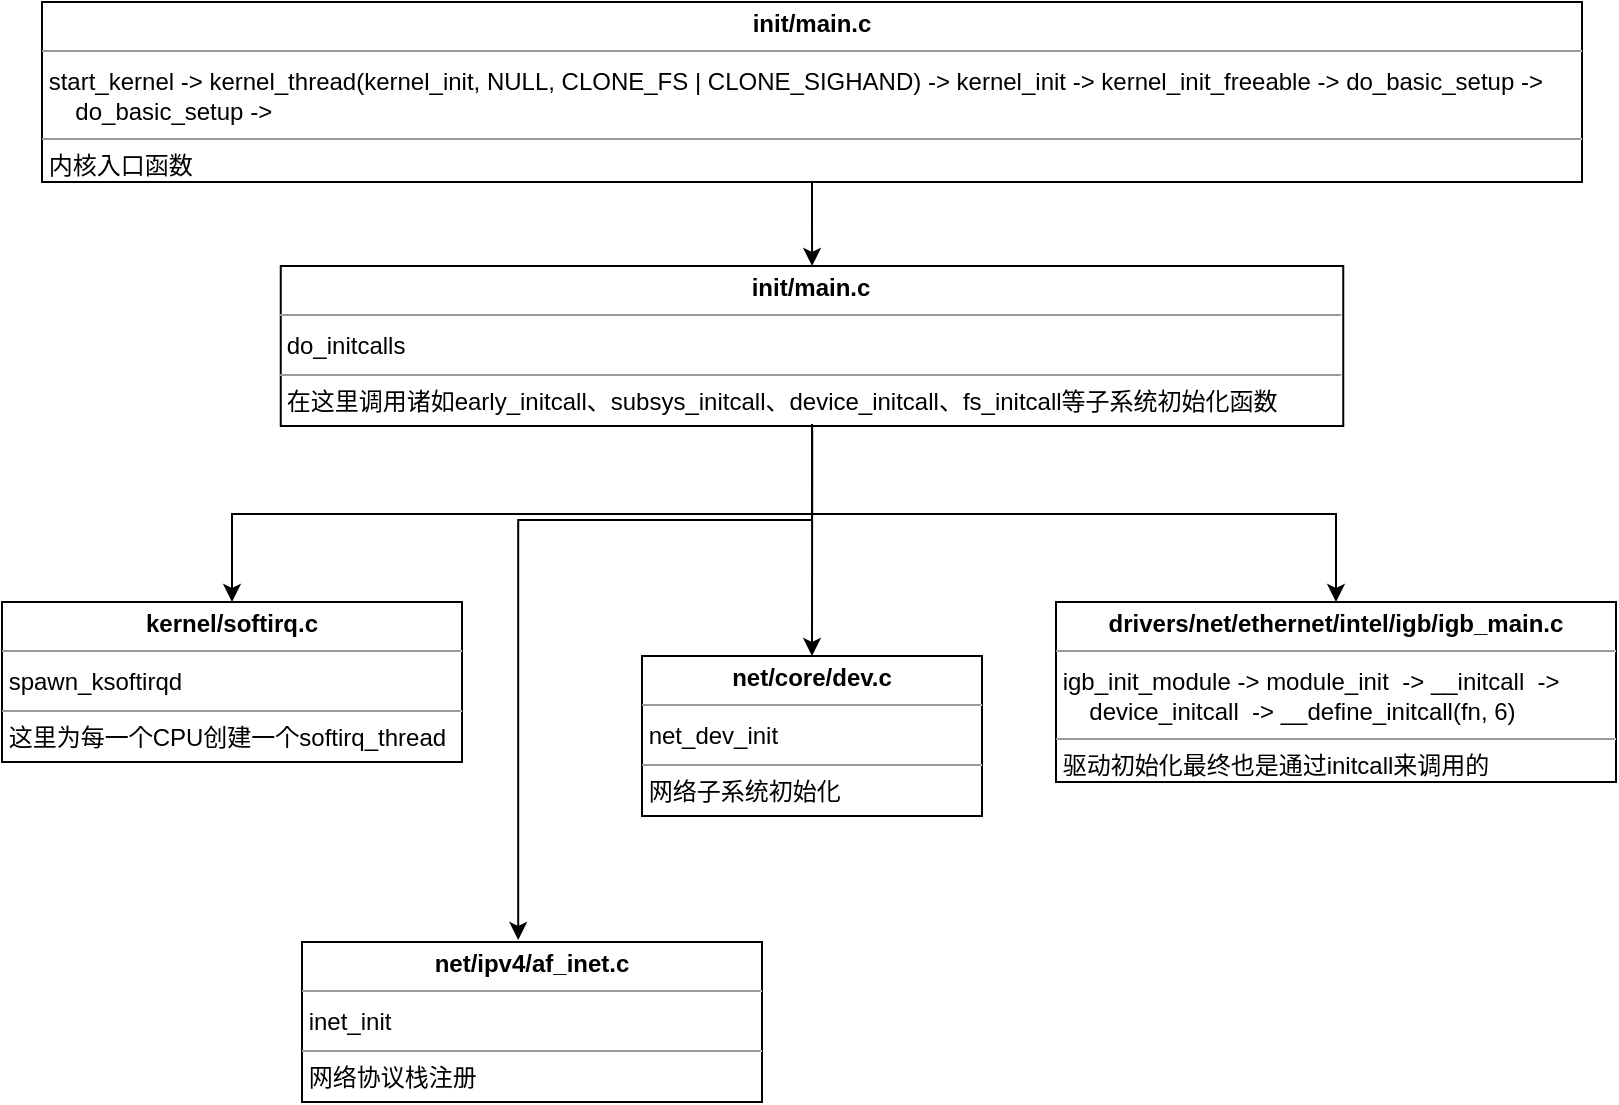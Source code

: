 <mxfile version="12.9.3" type="device"><diagram id="jWXQ-dwoZOgEoKVAJSJN" name="第 1 页"><mxGraphModel dx="1422" dy="822" grid="1" gridSize="10" guides="1" tooltips="1" connect="1" arrows="1" fold="1" page="1" pageScale="1" pageWidth="827" pageHeight="1169" math="0" shadow="0"><root><mxCell id="0"/><mxCell id="1" parent="0"/><mxCell id="5SKxvmIn0z1JxpYVMTVh-12" value="&lt;p style=&quot;margin: 0px ; margin-top: 4px ; text-align: center&quot;&gt;&lt;span style=&quot;font-weight: 700&quot;&gt;init/main.c&lt;/span&gt;&lt;br&gt;&lt;/p&gt;&lt;hr size=&quot;1&quot;&gt;&lt;div style=&quot;height: 2px&quot;&gt;&lt;/div&gt;&amp;nbsp;start_kernel -&amp;gt;&amp;nbsp;kernel_thread(kernel_init, NULL, CLONE_FS | CLONE_SIGHAND) -&amp;gt;&amp;nbsp;kernel_init -&amp;gt;&amp;nbsp;kernel_init_freeable -&amp;gt;&amp;nbsp;do_basic_setup -&amp;gt;&lt;br&gt;&amp;nbsp; &amp;nbsp; &amp;nbsp;do_basic_setup -&amp;gt;&lt;br&gt;&lt;hr size=&quot;1&quot;&gt;&lt;div style=&quot;height: 2px&quot;&gt;&amp;nbsp;内核入口函数&lt;/div&gt;" style="verticalAlign=top;align=left;overflow=fill;fontSize=12;fontFamily=Helvetica;html=1;" vertex="1" parent="1"><mxGeometry x="30" y="30" width="770" height="90" as="geometry"/></mxCell><mxCell id="5SKxvmIn0z1JxpYVMTVh-14" style="edgeStyle=orthogonalEdgeStyle;rounded=0;orthogonalLoop=1;jettySize=auto;html=1;exitX=0.5;exitY=1;exitDx=0;exitDy=0;" edge="1" parent="1" source="5SKxvmIn0z1JxpYVMTVh-12" target="5SKxvmIn0z1JxpYVMTVh-12"><mxGeometry relative="1" as="geometry"/></mxCell><mxCell id="5SKxvmIn0z1JxpYVMTVh-22" value="" style="edgeStyle=orthogonalEdgeStyle;rounded=0;orthogonalLoop=1;jettySize=auto;html=1;" edge="1" parent="1" source="5SKxvmIn0z1JxpYVMTVh-12" target="5SKxvmIn0z1JxpYVMTVh-19"><mxGeometry relative="1" as="geometry"><mxPoint x="415" y="136" as="sourcePoint"/></mxGeometry></mxCell><mxCell id="5SKxvmIn0z1JxpYVMTVh-28" value="" style="edgeStyle=orthogonalEdgeStyle;rounded=0;orthogonalLoop=1;jettySize=auto;html=1;entryX=0.5;entryY=0;entryDx=0;entryDy=0;" edge="1" parent="1" source="5SKxvmIn0z1JxpYVMTVh-19" target="5SKxvmIn0z1JxpYVMTVh-25"><mxGeometry relative="1" as="geometry"><mxPoint x="415" y="322" as="targetPoint"/></mxGeometry></mxCell><mxCell id="5SKxvmIn0z1JxpYVMTVh-30" value="" style="edgeStyle=orthogonalEdgeStyle;rounded=0;orthogonalLoop=1;jettySize=auto;html=1;entryX=0.5;entryY=0;entryDx=0;entryDy=0;" edge="1" parent="1" source="5SKxvmIn0z1JxpYVMTVh-19" target="5SKxvmIn0z1JxpYVMTVh-24"><mxGeometry relative="1" as="geometry"><mxPoint x="415" y="322" as="targetPoint"/></mxGeometry></mxCell><mxCell id="5SKxvmIn0z1JxpYVMTVh-19" value="&lt;p style=&quot;margin: 0px ; margin-top: 4px ; text-align: center&quot;&gt;&lt;span style=&quot;font-weight: 700&quot;&gt;init/main.c&lt;/span&gt;&lt;br&gt;&lt;/p&gt;&lt;hr size=&quot;1&quot;&gt;&lt;div style=&quot;height: 2px&quot;&gt;&lt;/div&gt;&amp;nbsp;do_initcalls&amp;nbsp;&lt;hr size=&quot;1&quot;&gt;&lt;div style=&quot;height: 2px&quot;&gt;&amp;nbsp;在这里调用诸如early_initcall、subsys_initcall、device_initcall、fs_initcall等子系统初始化函数&lt;/div&gt;" style="verticalAlign=top;align=left;overflow=fill;fontSize=12;fontFamily=Helvetica;html=1;" vertex="1" parent="1"><mxGeometry x="149.38" y="162" width="531.25" height="80" as="geometry"/></mxCell><mxCell id="5SKxvmIn0z1JxpYVMTVh-24" value="&lt;p style=&quot;margin: 0px ; margin-top: 4px ; text-align: center&quot;&gt;&lt;b&gt;kernel/softirq.c&lt;/b&gt;&lt;br&gt;&lt;/p&gt;&lt;hr size=&quot;1&quot;&gt;&lt;div style=&quot;height: 2px&quot;&gt;&lt;/div&gt;&amp;nbsp;spawn_ksoftirqd&lt;hr size=&quot;1&quot;&gt;&lt;div style=&quot;height: 2px&quot;&gt;&amp;nbsp;这里为每一个CPU创建一个softirq_thread&lt;/div&gt;" style="verticalAlign=top;align=left;overflow=fill;fontSize=12;fontFamily=Helvetica;html=1;" vertex="1" parent="1"><mxGeometry x="10" y="330" width="230" height="80" as="geometry"/></mxCell><mxCell id="5SKxvmIn0z1JxpYVMTVh-25" value="&lt;p style=&quot;margin: 0px ; margin-top: 4px ; text-align: center&quot;&gt;&lt;b&gt;net/core/dev.c&lt;/b&gt;&lt;br&gt;&lt;/p&gt;&lt;hr size=&quot;1&quot;&gt;&lt;div style=&quot;height: 2px&quot;&gt;&lt;/div&gt;&amp;nbsp;net_dev_init&lt;hr size=&quot;1&quot;&gt;&lt;div style=&quot;height: 2px&quot;&gt;&amp;nbsp;网络子系统初始化&lt;/div&gt;" style="verticalAlign=top;align=left;overflow=fill;fontSize=12;fontFamily=Helvetica;html=1;" vertex="1" parent="1"><mxGeometry x="330" y="357" width="170" height="80" as="geometry"/></mxCell><mxCell id="5SKxvmIn0z1JxpYVMTVh-26" value="&lt;p style=&quot;margin: 0px ; margin-top: 4px ; text-align: center&quot;&gt;&lt;b&gt;drivers/net/ethernet/intel/igb/igb_main.c&lt;/b&gt;&lt;br&gt;&lt;/p&gt;&lt;hr size=&quot;1&quot;&gt;&lt;div style=&quot;height: 2px&quot;&gt;&lt;/div&gt;&amp;nbsp;igb_init_module -&amp;gt; module_init&amp;nbsp; -&amp;gt; __initcall&amp;nbsp; -&amp;gt; &lt;br&gt;&amp;nbsp; &amp;nbsp; &amp;nbsp;device_initcall&amp;nbsp; -&amp;gt; __define_initcall(fn, 6)&amp;nbsp; &amp;nbsp;&lt;hr size=&quot;1&quot;&gt;&amp;nbsp;驱动初始化最终也是通过initcall来调用的" style="verticalAlign=top;align=left;overflow=fill;fontSize=12;fontFamily=Helvetica;html=1;" vertex="1" parent="1"><mxGeometry x="537" y="330" width="280" height="90" as="geometry"/></mxCell><mxCell id="5SKxvmIn0z1JxpYVMTVh-31" value="" style="edgeStyle=orthogonalEdgeStyle;rounded=0;orthogonalLoop=1;jettySize=auto;html=1;exitX=0.5;exitY=1;exitDx=0;exitDy=0;" edge="1" parent="1" source="5SKxvmIn0z1JxpYVMTVh-19" target="5SKxvmIn0z1JxpYVMTVh-26"><mxGeometry relative="1" as="geometry"><mxPoint x="425.1" y="252" as="sourcePoint"/><mxPoint x="425" y="340" as="targetPoint"/></mxGeometry></mxCell><mxCell id="5SKxvmIn0z1JxpYVMTVh-32" value="&lt;p style=&quot;margin: 0px ; margin-top: 4px ; text-align: center&quot;&gt;&lt;b&gt;net/ipv4/af_inet.c&lt;/b&gt;&lt;br&gt;&lt;/p&gt;&lt;hr size=&quot;1&quot;&gt;&lt;div style=&quot;height: 2px&quot;&gt;&lt;/div&gt;&amp;nbsp;inet_init&lt;hr size=&quot;1&quot;&gt;&lt;div style=&quot;height: 2px&quot;&gt;&amp;nbsp;网络协议栈注册&lt;/div&gt;" style="verticalAlign=top;align=left;overflow=fill;fontSize=12;fontFamily=Helvetica;html=1;" vertex="1" parent="1"><mxGeometry x="160" y="500" width="230" height="80" as="geometry"/></mxCell><mxCell id="5SKxvmIn0z1JxpYVMTVh-33" value="" style="edgeStyle=orthogonalEdgeStyle;rounded=0;orthogonalLoop=1;jettySize=auto;html=1;entryX=0.47;entryY=0;entryDx=0;entryDy=0;entryPerimeter=0;exitX=0.5;exitY=1;exitDx=0;exitDy=0;" edge="1" parent="1"><mxGeometry relative="1" as="geometry"><mxPoint x="415" y="241" as="sourcePoint"/><mxPoint x="268.1" y="499" as="targetPoint"/><Array as="points"><mxPoint x="415" y="289"/><mxPoint x="268" y="289"/></Array></mxGeometry></mxCell></root></mxGraphModel></diagram></mxfile>